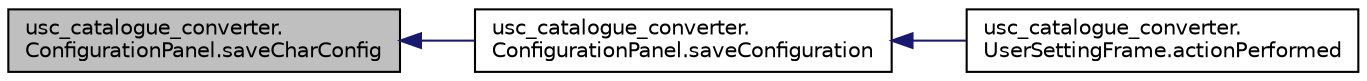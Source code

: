 digraph "usc_catalogue_converter.ConfigurationPanel.saveCharConfig"
{
  edge [fontname="Helvetica",fontsize="10",labelfontname="Helvetica",labelfontsize="10"];
  node [fontname="Helvetica",fontsize="10",shape=record];
  rankdir="LR";
  Node11 [label="usc_catalogue_converter.\lConfigurationPanel.saveCharConfig",height=0.2,width=0.4,color="black", fillcolor="grey75", style="filled", fontcolor="black"];
  Node11 -> Node12 [dir="back",color="midnightblue",fontsize="10",style="solid",fontname="Helvetica"];
  Node12 [label="usc_catalogue_converter.\lConfigurationPanel.saveConfiguration",height=0.2,width=0.4,color="black", fillcolor="white", style="filled",URL="$d5/d48/classusc__catalogue__converter_1_1_configuration_panel.html#aac28a212896c86e3e34ea3d340e87858"];
  Node12 -> Node13 [dir="back",color="midnightblue",fontsize="10",style="solid",fontname="Helvetica"];
  Node13 [label="usc_catalogue_converter.\lUserSettingFrame.actionPerformed",height=0.2,width=0.4,color="black", fillcolor="white", style="filled",URL="$d4/dd8/classusc__catalogue__converter_1_1_user_setting_frame.html#a57130353766afa50b1f9b0cb377d7442"];
}
